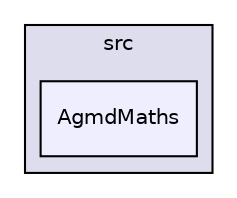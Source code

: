 digraph "J:/Projet Infographie/Moteur3D/AgmdEngine/src/AgmdMaths" {
  compound=true
  node [ fontsize="10", fontname="Helvetica"];
  edge [ labelfontsize="10", labelfontname="Helvetica"];
  subgraph clusterdir_68267d1309a1af8e8297ef4c3efbcdba {
    graph [ bgcolor="#ddddee", pencolor="black", label="src" fontname="Helvetica", fontsize="10", URL="dir_68267d1309a1af8e8297ef4c3efbcdba.html"]
  dir_11b2fd0a0d83f7a56382709eb2bd9ecd [shape=box, label="AgmdMaths", style="filled", fillcolor="#eeeeff", pencolor="black", URL="dir_11b2fd0a0d83f7a56382709eb2bd9ecd.html"];
  }
}

